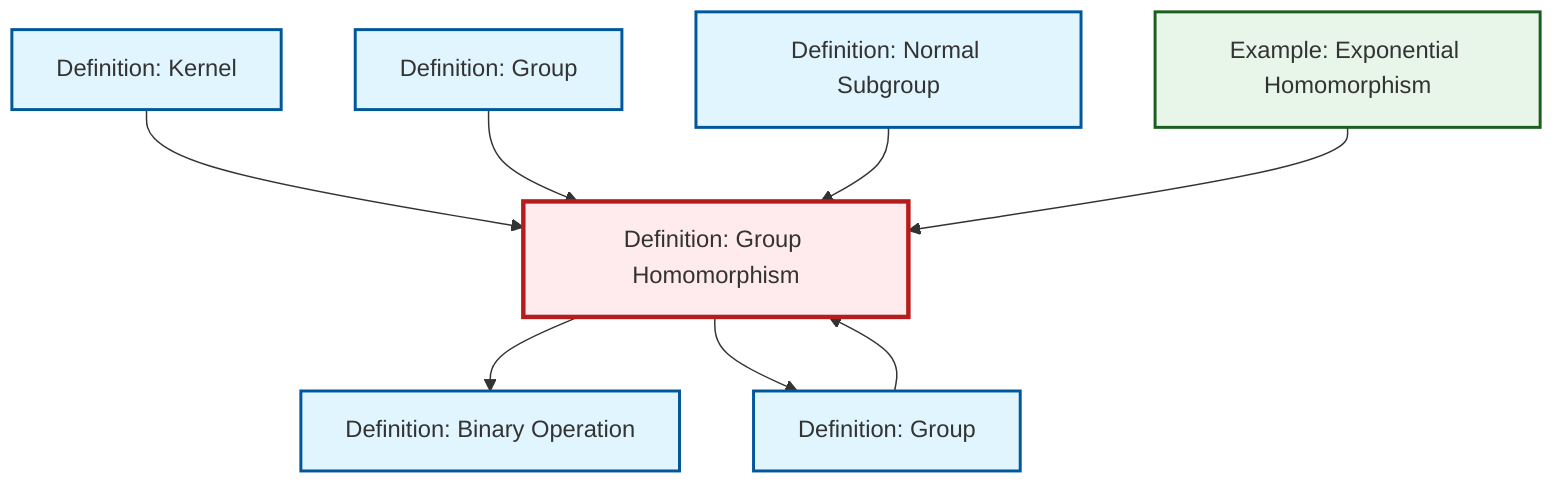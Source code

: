 graph TD
    classDef definition fill:#e1f5fe,stroke:#01579b,stroke-width:2px
    classDef theorem fill:#f3e5f5,stroke:#4a148c,stroke-width:2px
    classDef axiom fill:#fff3e0,stroke:#e65100,stroke-width:2px
    classDef example fill:#e8f5e9,stroke:#1b5e20,stroke-width:2px
    classDef current fill:#ffebee,stroke:#b71c1c,stroke-width:3px
    ex-exponential-homomorphism["Example: Exponential Homomorphism"]:::example
    def-group-example["Definition: Group"]:::definition
    def-binary-operation["Definition: Binary Operation"]:::definition
    def-homomorphism["Definition: Group Homomorphism"]:::definition
    def-group["Definition: Group"]:::definition
    def-normal-subgroup["Definition: Normal Subgroup"]:::definition
    def-kernel["Definition: Kernel"]:::definition
    def-kernel --> def-homomorphism
    def-group-example --> def-homomorphism
    def-normal-subgroup --> def-homomorphism
    def-group --> def-homomorphism
    ex-exponential-homomorphism --> def-homomorphism
    def-homomorphism --> def-binary-operation
    def-homomorphism --> def-group
    class def-homomorphism current